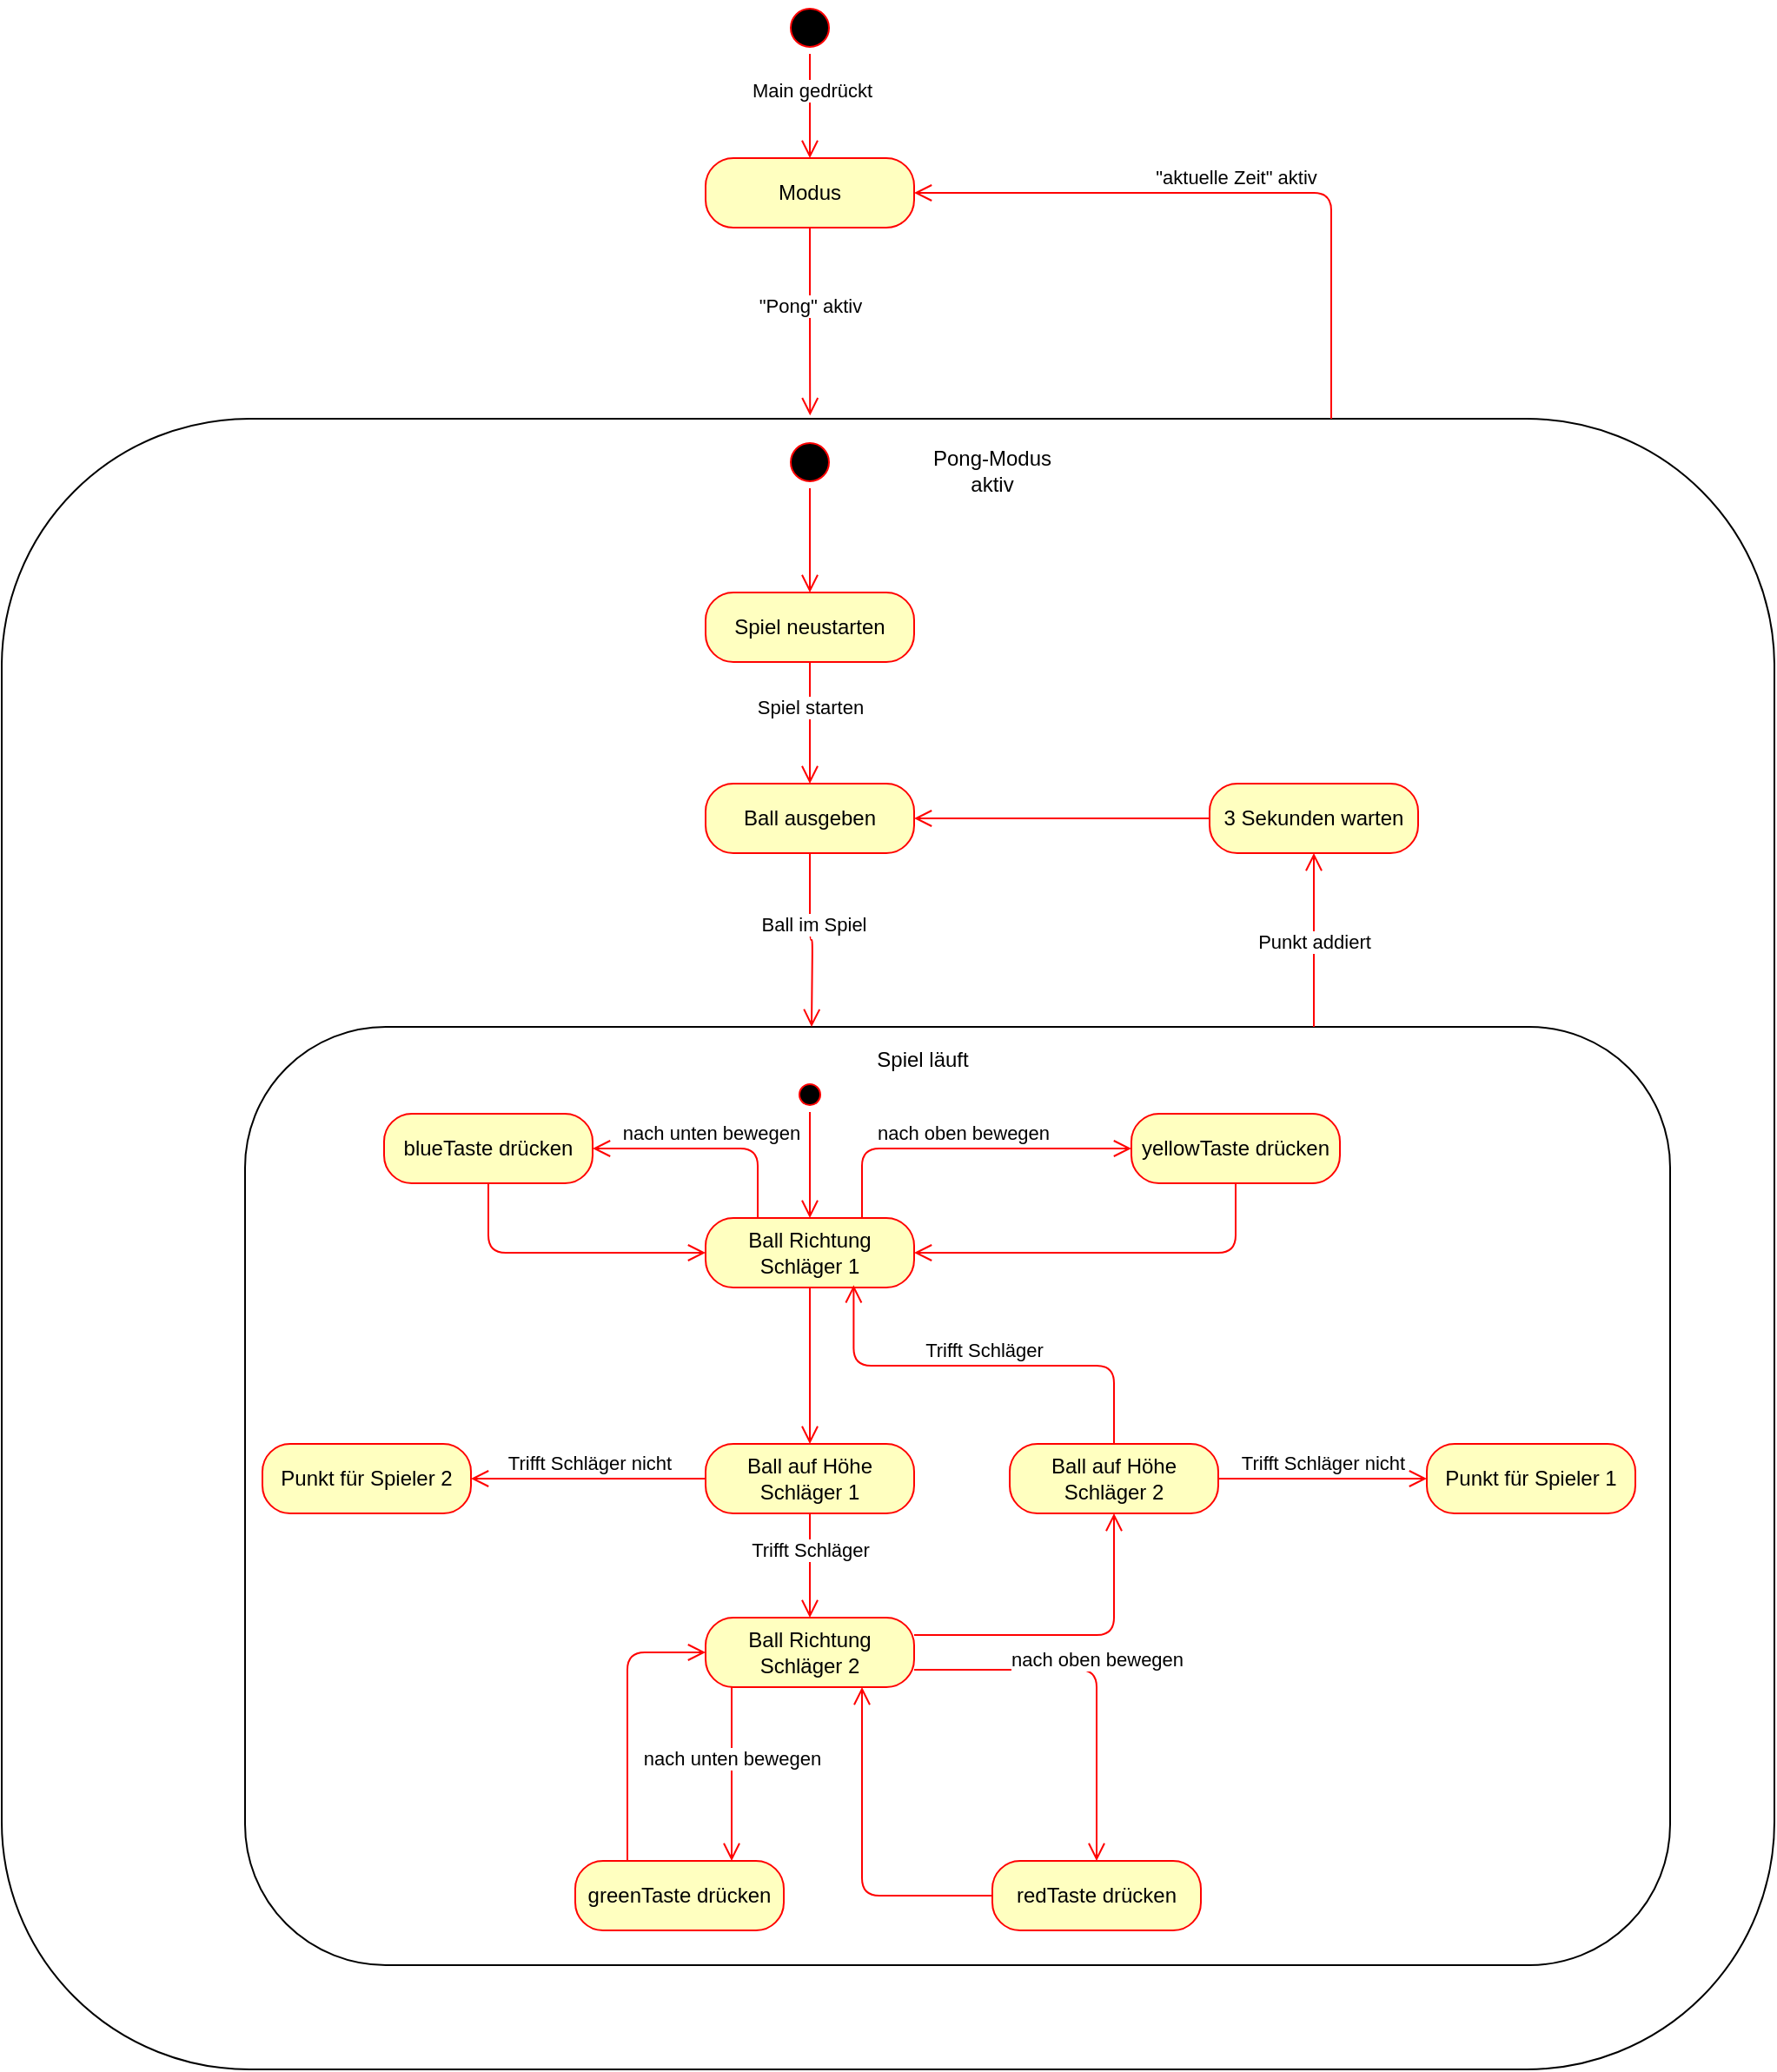 <mxfile version="10.6.7" type="device"><diagram id="MJmtGxMGz1dYDnB8ODHr" name="Page-1"><mxGraphModel dx="1598" dy="1857" grid="1" gridSize="10" guides="1" tooltips="1" connect="1" arrows="1" fold="1" page="1" pageScale="1" pageWidth="1169" pageHeight="827" math="0" shadow="0"><root><mxCell id="0"/><mxCell id="1" parent="0"/><mxCell id="b_xFJH2hJ6AX8MbsAVaZ-61" value="" style="rounded=1;whiteSpace=wrap;html=1;" vertex="1" parent="1"><mxGeometry x="70" y="30" width="1020" height="950" as="geometry"/></mxCell><mxCell id="b_xFJH2hJ6AX8MbsAVaZ-15" value="" style="rounded=1;whiteSpace=wrap;html=1;" vertex="1" parent="1"><mxGeometry x="210" y="380" width="820" height="540" as="geometry"/></mxCell><mxCell id="b_xFJH2hJ6AX8MbsAVaZ-1" value="" style="ellipse;html=1;shape=startState;fillColor=#000000;strokeColor=#ff0000;" vertex="1" parent="1"><mxGeometry x="520" y="40" width="30" height="30" as="geometry"/></mxCell><mxCell id="b_xFJH2hJ6AX8MbsAVaZ-2" value="" style="edgeStyle=orthogonalEdgeStyle;html=1;verticalAlign=bottom;endArrow=open;endSize=8;strokeColor=#ff0000;entryX=0.5;entryY=0;entryDx=0;entryDy=0;" edge="1" source="b_xFJH2hJ6AX8MbsAVaZ-1" parent="1" target="b_xFJH2hJ6AX8MbsAVaZ-4"><mxGeometry relative="1" as="geometry"><mxPoint x="535" y="130" as="targetPoint"/></mxGeometry></mxCell><mxCell id="b_xFJH2hJ6AX8MbsAVaZ-4" value="Spiel neustarten" style="rounded=1;whiteSpace=wrap;html=1;arcSize=40;fontColor=#000000;fillColor=#ffffc0;strokeColor=#ff0000;" vertex="1" parent="1"><mxGeometry x="475" y="130" width="120" height="40" as="geometry"/></mxCell><mxCell id="b_xFJH2hJ6AX8MbsAVaZ-5" value="Spiel starten" style="edgeStyle=orthogonalEdgeStyle;html=1;verticalAlign=bottom;endArrow=open;endSize=8;strokeColor=#ff0000;entryX=0.5;entryY=0;entryDx=0;entryDy=0;" edge="1" source="b_xFJH2hJ6AX8MbsAVaZ-4" parent="1" target="b_xFJH2hJ6AX8MbsAVaZ-6"><mxGeometry relative="1" as="geometry"><mxPoint x="535" y="230" as="targetPoint"/></mxGeometry></mxCell><mxCell id="b_xFJH2hJ6AX8MbsAVaZ-6" value="Ball ausgeben" style="rounded=1;whiteSpace=wrap;html=1;arcSize=40;fontColor=#000000;fillColor=#ffffc0;strokeColor=#ff0000;" vertex="1" parent="1"><mxGeometry x="475" y="240" width="120" height="40" as="geometry"/></mxCell><mxCell id="b_xFJH2hJ6AX8MbsAVaZ-12" value="" style="ellipse;html=1;shape=startState;fillColor=#000000;strokeColor=#ff0000;rounded=1;" vertex="1" parent="1"><mxGeometry x="525" y="409" width="20" height="20" as="geometry"/></mxCell><mxCell id="b_xFJH2hJ6AX8MbsAVaZ-13" value="" style="edgeStyle=orthogonalEdgeStyle;html=1;verticalAlign=bottom;endArrow=open;endSize=8;strokeColor=#ff0000;" edge="1" source="b_xFJH2hJ6AX8MbsAVaZ-12" parent="1"><mxGeometry relative="1" as="geometry"><mxPoint x="535" y="490" as="targetPoint"/></mxGeometry></mxCell><mxCell id="b_xFJH2hJ6AX8MbsAVaZ-16" value="Spiel läuft" style="text;html=1;strokeColor=none;fillColor=none;align=center;verticalAlign=middle;whiteSpace=wrap;rounded=0;" vertex="1" parent="1"><mxGeometry x="560" y="379" width="80" height="40" as="geometry"/></mxCell><mxCell id="b_xFJH2hJ6AX8MbsAVaZ-17" value="Ball Richtung Schläger 1" style="rounded=1;whiteSpace=wrap;html=1;arcSize=40;fontColor=#000000;fillColor=#ffffc0;strokeColor=#ff0000;" vertex="1" parent="1"><mxGeometry x="475" y="490" width="120" height="40" as="geometry"/></mxCell><mxCell id="b_xFJH2hJ6AX8MbsAVaZ-18" value="" style="edgeStyle=orthogonalEdgeStyle;html=1;verticalAlign=bottom;endArrow=open;endSize=8;strokeColor=#ff0000;" edge="1" source="b_xFJH2hJ6AX8MbsAVaZ-17" parent="1" target="b_xFJH2hJ6AX8MbsAVaZ-27"><mxGeometry relative="1" as="geometry"><mxPoint x="535" y="590" as="targetPoint"/></mxGeometry></mxCell><mxCell id="b_xFJH2hJ6AX8MbsAVaZ-20" value="yellowTaste drücken" style="rounded=1;whiteSpace=wrap;html=1;arcSize=40;fontColor=#000000;fillColor=#ffffc0;strokeColor=#ff0000;" vertex="1" parent="1"><mxGeometry x="720" y="430" width="120" height="40" as="geometry"/></mxCell><mxCell id="b_xFJH2hJ6AX8MbsAVaZ-21" value="" style="edgeStyle=orthogonalEdgeStyle;html=1;verticalAlign=bottom;endArrow=open;endSize=8;strokeColor=#ff0000;entryX=1;entryY=0.5;entryDx=0;entryDy=0;exitX=0.5;exitY=1;exitDx=0;exitDy=0;" edge="1" source="b_xFJH2hJ6AX8MbsAVaZ-20" parent="1" target="b_xFJH2hJ6AX8MbsAVaZ-17"><mxGeometry relative="1" as="geometry"><mxPoint x="680" y="550" as="targetPoint"/><Array as="points"><mxPoint x="780" y="510"/></Array></mxGeometry></mxCell><mxCell id="b_xFJH2hJ6AX8MbsAVaZ-22" value="blueTaste drücken" style="rounded=1;whiteSpace=wrap;html=1;arcSize=40;fontColor=#000000;fillColor=#ffffc0;strokeColor=#ff0000;" vertex="1" parent="1"><mxGeometry x="290" y="430" width="120" height="40" as="geometry"/></mxCell><mxCell id="b_xFJH2hJ6AX8MbsAVaZ-23" value="nach oben bewegen" style="edgeStyle=orthogonalEdgeStyle;html=1;verticalAlign=bottom;endArrow=open;endSize=8;strokeColor=#ff0000;entryX=0;entryY=0.5;entryDx=0;entryDy=0;exitX=0.75;exitY=0;exitDx=0;exitDy=0;" edge="1" parent="1" source="b_xFJH2hJ6AX8MbsAVaZ-17" target="b_xFJH2hJ6AX8MbsAVaZ-20"><mxGeometry relative="1" as="geometry"><mxPoint x="604.862" y="510" as="targetPoint"/><mxPoint x="630" y="480.345" as="sourcePoint"/><Array as="points"><mxPoint x="565" y="450"/></Array></mxGeometry></mxCell><mxCell id="b_xFJH2hJ6AX8MbsAVaZ-24" value="" style="edgeStyle=orthogonalEdgeStyle;html=1;verticalAlign=bottom;endArrow=open;endSize=8;strokeColor=#ff0000;entryX=0;entryY=0.5;entryDx=0;entryDy=0;exitX=0.5;exitY=1;exitDx=0;exitDy=0;" edge="1" parent="1" source="b_xFJH2hJ6AX8MbsAVaZ-22" target="b_xFJH2hJ6AX8MbsAVaZ-17"><mxGeometry relative="1" as="geometry"><mxPoint x="604.862" y="510" as="targetPoint"/><mxPoint x="630" y="480.345" as="sourcePoint"/><Array as="points"><mxPoint x="350" y="510"/></Array></mxGeometry></mxCell><mxCell id="b_xFJH2hJ6AX8MbsAVaZ-25" value="nach unten bewegen" style="edgeStyle=orthogonalEdgeStyle;html=1;verticalAlign=bottom;endArrow=open;endSize=8;strokeColor=#ff0000;entryX=1;entryY=0.5;entryDx=0;entryDy=0;exitX=0.25;exitY=0;exitDx=0;exitDy=0;" edge="1" parent="1" source="b_xFJH2hJ6AX8MbsAVaZ-17" target="b_xFJH2hJ6AX8MbsAVaZ-22"><mxGeometry relative="1" as="geometry"><mxPoint x="575.207" y="540.345" as="targetPoint"/><mxPoint x="740.034" y="580.345" as="sourcePoint"/><Array as="points"><mxPoint x="505" y="450"/></Array></mxGeometry></mxCell><mxCell id="b_xFJH2hJ6AX8MbsAVaZ-27" value="Ball auf Höhe Schläger 1" style="rounded=1;whiteSpace=wrap;html=1;arcSize=40;fontColor=#000000;fillColor=#ffffc0;strokeColor=#ff0000;" vertex="1" parent="1"><mxGeometry x="475" y="620" width="120" height="40" as="geometry"/></mxCell><mxCell id="b_xFJH2hJ6AX8MbsAVaZ-28" value="Trifft Schläger" style="edgeStyle=orthogonalEdgeStyle;html=1;verticalAlign=bottom;endArrow=open;endSize=8;strokeColor=#ff0000;entryX=0.5;entryY=0;entryDx=0;entryDy=0;" edge="1" source="b_xFJH2hJ6AX8MbsAVaZ-27" parent="1" target="b_xFJH2hJ6AX8MbsAVaZ-30"><mxGeometry relative="1" as="geometry"><mxPoint x="535" y="690" as="targetPoint"/></mxGeometry></mxCell><mxCell id="b_xFJH2hJ6AX8MbsAVaZ-30" value="Ball Richtung Schläger 2" style="rounded=1;whiteSpace=wrap;html=1;arcSize=40;fontColor=#000000;fillColor=#ffffc0;strokeColor=#ff0000;" vertex="1" parent="1"><mxGeometry x="475" y="720" width="120" height="40" as="geometry"/></mxCell><mxCell id="b_xFJH2hJ6AX8MbsAVaZ-33" value="Punkt für Spieler 2" style="rounded=1;whiteSpace=wrap;html=1;arcSize=40;fontColor=#000000;fillColor=#ffffc0;strokeColor=#ff0000;" vertex="1" parent="1"><mxGeometry x="220" y="620" width="120" height="40" as="geometry"/></mxCell><mxCell id="b_xFJH2hJ6AX8MbsAVaZ-35" value="Trifft Schläger nicht" style="edgeStyle=orthogonalEdgeStyle;html=1;verticalAlign=bottom;endArrow=open;endSize=8;strokeColor=#ff0000;entryX=1;entryY=0.5;entryDx=0;entryDy=0;exitX=0;exitY=0.5;exitDx=0;exitDy=0;" edge="1" parent="1" source="b_xFJH2hJ6AX8MbsAVaZ-27" target="b_xFJH2hJ6AX8MbsAVaZ-33"><mxGeometry relative="1" as="geometry"><mxPoint x="544.862" y="730" as="targetPoint"/><mxPoint x="544.862" y="670" as="sourcePoint"/></mxGeometry></mxCell><mxCell id="b_xFJH2hJ6AX8MbsAVaZ-42" value="redTaste drücken" style="rounded=1;whiteSpace=wrap;html=1;arcSize=40;fontColor=#000000;fillColor=#ffffc0;strokeColor=#ff0000;" vertex="1" parent="1"><mxGeometry x="640" y="860" width="120" height="40" as="geometry"/></mxCell><mxCell id="b_xFJH2hJ6AX8MbsAVaZ-43" value="" style="edgeStyle=orthogonalEdgeStyle;html=1;verticalAlign=bottom;endArrow=open;endSize=8;strokeColor=#ff0000;entryX=0.75;entryY=1;entryDx=0;entryDy=0;exitX=0;exitY=0.5;exitDx=0;exitDy=0;" edge="1" parent="1" source="b_xFJH2hJ6AX8MbsAVaZ-42" target="b_xFJH2hJ6AX8MbsAVaZ-30"><mxGeometry relative="1" as="geometry"><mxPoint x="624.862" y="737.5" as="targetPoint"/><Array as="points"><mxPoint x="565" y="880"/></Array></mxGeometry></mxCell><mxCell id="b_xFJH2hJ6AX8MbsAVaZ-44" value="greenTaste drücken" style="rounded=1;whiteSpace=wrap;html=1;arcSize=40;fontColor=#000000;fillColor=#ffffc0;strokeColor=#ff0000;" vertex="1" parent="1"><mxGeometry x="400" y="860" width="120" height="40" as="geometry"/></mxCell><mxCell id="b_xFJH2hJ6AX8MbsAVaZ-45" value="nach oben bewegen" style="edgeStyle=orthogonalEdgeStyle;html=1;verticalAlign=bottom;endArrow=open;endSize=8;strokeColor=#ff0000;entryX=0.5;entryY=0;entryDx=0;entryDy=0;exitX=1;exitY=0.75;exitDx=0;exitDy=0;" edge="1" parent="1" target="b_xFJH2hJ6AX8MbsAVaZ-42" source="b_xFJH2hJ6AX8MbsAVaZ-30"><mxGeometry relative="1" as="geometry"><mxPoint x="634.862" y="747.5" as="targetPoint"/><mxPoint x="596" y="750" as="sourcePoint"/><Array as="points"><mxPoint x="700" y="750"/></Array></mxGeometry></mxCell><mxCell id="b_xFJH2hJ6AX8MbsAVaZ-46" value="" style="edgeStyle=orthogonalEdgeStyle;html=1;verticalAlign=bottom;endArrow=open;endSize=8;strokeColor=#ff0000;entryX=0;entryY=0.5;entryDx=0;entryDy=0;exitX=0.25;exitY=0;exitDx=0;exitDy=0;" edge="1" parent="1" source="b_xFJH2hJ6AX8MbsAVaZ-44" target="b_xFJH2hJ6AX8MbsAVaZ-30"><mxGeometry relative="1" as="geometry"><mxPoint x="595.207" y="767.845" as="targetPoint"/><mxPoint x="660" y="717.845" as="sourcePoint"/><Array as="points"><mxPoint x="430" y="740"/></Array></mxGeometry></mxCell><mxCell id="b_xFJH2hJ6AX8MbsAVaZ-47" value="nach unten bewegen" style="edgeStyle=orthogonalEdgeStyle;html=1;verticalAlign=bottom;endArrow=open;endSize=8;strokeColor=#ff0000;entryX=0.75;entryY=0;entryDx=0;entryDy=0;" edge="1" parent="1" target="b_xFJH2hJ6AX8MbsAVaZ-44"><mxGeometry relative="1" as="geometry"><mxPoint x="605.207" y="777.845" as="targetPoint"/><mxPoint x="490" y="760" as="sourcePoint"/><Array as="points"><mxPoint x="490" y="760"/></Array></mxGeometry></mxCell><mxCell id="b_xFJH2hJ6AX8MbsAVaZ-48" value="Ball auf Höhe Schläger 2" style="rounded=1;whiteSpace=wrap;html=1;arcSize=40;fontColor=#000000;fillColor=#ffffc0;strokeColor=#ff0000;" vertex="1" parent="1"><mxGeometry x="650" y="620" width="120" height="40" as="geometry"/></mxCell><mxCell id="b_xFJH2hJ6AX8MbsAVaZ-50" value="" style="edgeStyle=orthogonalEdgeStyle;html=1;verticalAlign=bottom;endArrow=open;endSize=8;strokeColor=#ff0000;entryX=0.5;entryY=1;entryDx=0;entryDy=0;exitX=1;exitY=0.25;exitDx=0;exitDy=0;" edge="1" parent="1" source="b_xFJH2hJ6AX8MbsAVaZ-30" target="b_xFJH2hJ6AX8MbsAVaZ-48"><mxGeometry relative="1" as="geometry"><mxPoint x="545.167" y="729.833" as="targetPoint"/><mxPoint x="545.167" y="670" as="sourcePoint"/></mxGeometry></mxCell><mxCell id="b_xFJH2hJ6AX8MbsAVaZ-51" value="Trifft Schläger" style="edgeStyle=orthogonalEdgeStyle;html=1;verticalAlign=bottom;endArrow=open;endSize=8;strokeColor=#ff0000;entryX=0.71;entryY=0.965;entryDx=0;entryDy=0;entryPerimeter=0;exitX=0.5;exitY=0;exitDx=0;exitDy=0;" edge="1" parent="1" source="b_xFJH2hJ6AX8MbsAVaZ-48" target="b_xFJH2hJ6AX8MbsAVaZ-17"><mxGeometry relative="1" as="geometry"><mxPoint x="555.167" y="739.833" as="targetPoint"/><mxPoint x="555.167" y="680" as="sourcePoint"/></mxGeometry></mxCell><mxCell id="b_xFJH2hJ6AX8MbsAVaZ-52" value="Punkt für Spieler 1" style="rounded=1;whiteSpace=wrap;html=1;arcSize=40;fontColor=#000000;fillColor=#ffffc0;strokeColor=#ff0000;" vertex="1" parent="1"><mxGeometry x="890" y="620" width="120" height="40" as="geometry"/></mxCell><mxCell id="b_xFJH2hJ6AX8MbsAVaZ-53" value="Trifft Schläger nicht" style="edgeStyle=orthogonalEdgeStyle;html=1;verticalAlign=bottom;endArrow=open;endSize=8;strokeColor=#ff0000;entryX=0;entryY=0.5;entryDx=0;entryDy=0;exitX=1;exitY=0.5;exitDx=0;exitDy=0;" edge="1" parent="1" source="b_xFJH2hJ6AX8MbsAVaZ-48" target="b_xFJH2hJ6AX8MbsAVaZ-52"><mxGeometry relative="1" as="geometry"><mxPoint x="350.167" y="649.833" as="targetPoint"/><mxPoint x="485.167" y="649.833" as="sourcePoint"/></mxGeometry></mxCell><mxCell id="b_xFJH2hJ6AX8MbsAVaZ-56" value="3 Sekunden warten" style="rounded=1;whiteSpace=wrap;html=1;arcSize=40;fontColor=#000000;fillColor=#ffffc0;strokeColor=#ff0000;" vertex="1" parent="1"><mxGeometry x="765" y="240" width="120" height="40" as="geometry"/></mxCell><mxCell id="b_xFJH2hJ6AX8MbsAVaZ-57" value="Punkt addiert" style="edgeStyle=orthogonalEdgeStyle;html=1;verticalAlign=bottom;endArrow=open;endSize=8;strokeColor=#ff0000;entryX=0.5;entryY=1;entryDx=0;entryDy=0;exitX=0.75;exitY=0;exitDx=0;exitDy=0;" edge="1" parent="1" source="b_xFJH2hJ6AX8MbsAVaZ-15" target="b_xFJH2hJ6AX8MbsAVaZ-56"><mxGeometry x="-0.199" relative="1" as="geometry"><mxPoint x="544.353" y="391.235" as="targetPoint"/><mxPoint x="545.529" y="290" as="sourcePoint"/><mxPoint as="offset"/></mxGeometry></mxCell><mxCell id="b_xFJH2hJ6AX8MbsAVaZ-59" value="" style="edgeStyle=orthogonalEdgeStyle;html=1;verticalAlign=bottom;endArrow=open;endSize=8;strokeColor=#ff0000;entryX=1;entryY=0.5;entryDx=0;entryDy=0;exitX=0;exitY=0.5;exitDx=0;exitDy=0;" edge="1" parent="1" source="b_xFJH2hJ6AX8MbsAVaZ-56" target="b_xFJH2hJ6AX8MbsAVaZ-6"><mxGeometry x="-0.199" relative="1" as="geometry"><mxPoint x="844.941" y="300.059" as="targetPoint"/><mxPoint x="844.941" y="400.059" as="sourcePoint"/><mxPoint as="offset"/></mxGeometry></mxCell><mxCell id="b_xFJH2hJ6AX8MbsAVaZ-60" value="Ball im Spiel" style="edgeStyle=orthogonalEdgeStyle;html=1;verticalAlign=bottom;endArrow=open;endSize=8;strokeColor=#ff0000;exitX=0.5;exitY=1;exitDx=0;exitDy=0;" edge="1" parent="1" source="b_xFJH2hJ6AX8MbsAVaZ-6"><mxGeometry x="0.012" relative="1" as="geometry"><mxPoint x="536" y="380" as="targetPoint"/><mxPoint x="774.941" y="270.059" as="sourcePoint"/><mxPoint as="offset"/></mxGeometry></mxCell><mxCell id="b_xFJH2hJ6AX8MbsAVaZ-62" value="Pong-Modus aktiv" style="text;html=1;strokeColor=none;fillColor=none;align=center;verticalAlign=middle;whiteSpace=wrap;rounded=0;" vertex="1" parent="1"><mxGeometry x="600" y="40" width="80" height="40" as="geometry"/></mxCell><mxCell id="b_xFJH2hJ6AX8MbsAVaZ-63" value="" style="ellipse;html=1;shape=startState;fillColor=#000000;strokeColor=#ff0000;rounded=1;" vertex="1" parent="1"><mxGeometry x="520" y="-210" width="30" height="30" as="geometry"/></mxCell><mxCell id="b_xFJH2hJ6AX8MbsAVaZ-64" value="Main gedrückt" style="edgeStyle=orthogonalEdgeStyle;html=1;verticalAlign=bottom;endArrow=open;endSize=8;strokeColor=#ff0000;" edge="1" source="b_xFJH2hJ6AX8MbsAVaZ-63" parent="1"><mxGeometry relative="1" as="geometry"><mxPoint x="535" y="-120" as="targetPoint"/></mxGeometry></mxCell><mxCell id="b_xFJH2hJ6AX8MbsAVaZ-65" value="Modus" style="rounded=1;whiteSpace=wrap;html=1;arcSize=40;fontColor=#000000;fillColor=#ffffc0;strokeColor=#ff0000;" vertex="1" parent="1"><mxGeometry x="475" y="-120" width="120" height="40" as="geometry"/></mxCell><mxCell id="b_xFJH2hJ6AX8MbsAVaZ-66" value="&quot;Pong&quot; aktiv" style="edgeStyle=orthogonalEdgeStyle;html=1;verticalAlign=bottom;endArrow=open;endSize=8;strokeColor=#ff0000;entryX=0.456;entryY=-0.002;entryDx=0;entryDy=0;entryPerimeter=0;" edge="1" source="b_xFJH2hJ6AX8MbsAVaZ-65" parent="1" target="b_xFJH2hJ6AX8MbsAVaZ-61"><mxGeometry relative="1" as="geometry"><mxPoint x="535" y="-20" as="targetPoint"/></mxGeometry></mxCell><mxCell id="b_xFJH2hJ6AX8MbsAVaZ-67" value="&quot;aktuelle Zeit&quot; aktiv" style="edgeStyle=orthogonalEdgeStyle;html=1;verticalAlign=bottom;endArrow=open;endSize=8;strokeColor=#ff0000;entryX=1;entryY=0.5;entryDx=0;entryDy=0;exitX=0.75;exitY=0;exitDx=0;exitDy=0;" edge="1" parent="1" source="b_xFJH2hJ6AX8MbsAVaZ-61" target="b_xFJH2hJ6AX8MbsAVaZ-65"><mxGeometry relative="1" as="geometry"><mxPoint x="545.333" y="38" as="targetPoint"/><mxPoint x="545.333" y="-70.0" as="sourcePoint"/></mxGeometry></mxCell></root></mxGraphModel></diagram></mxfile>